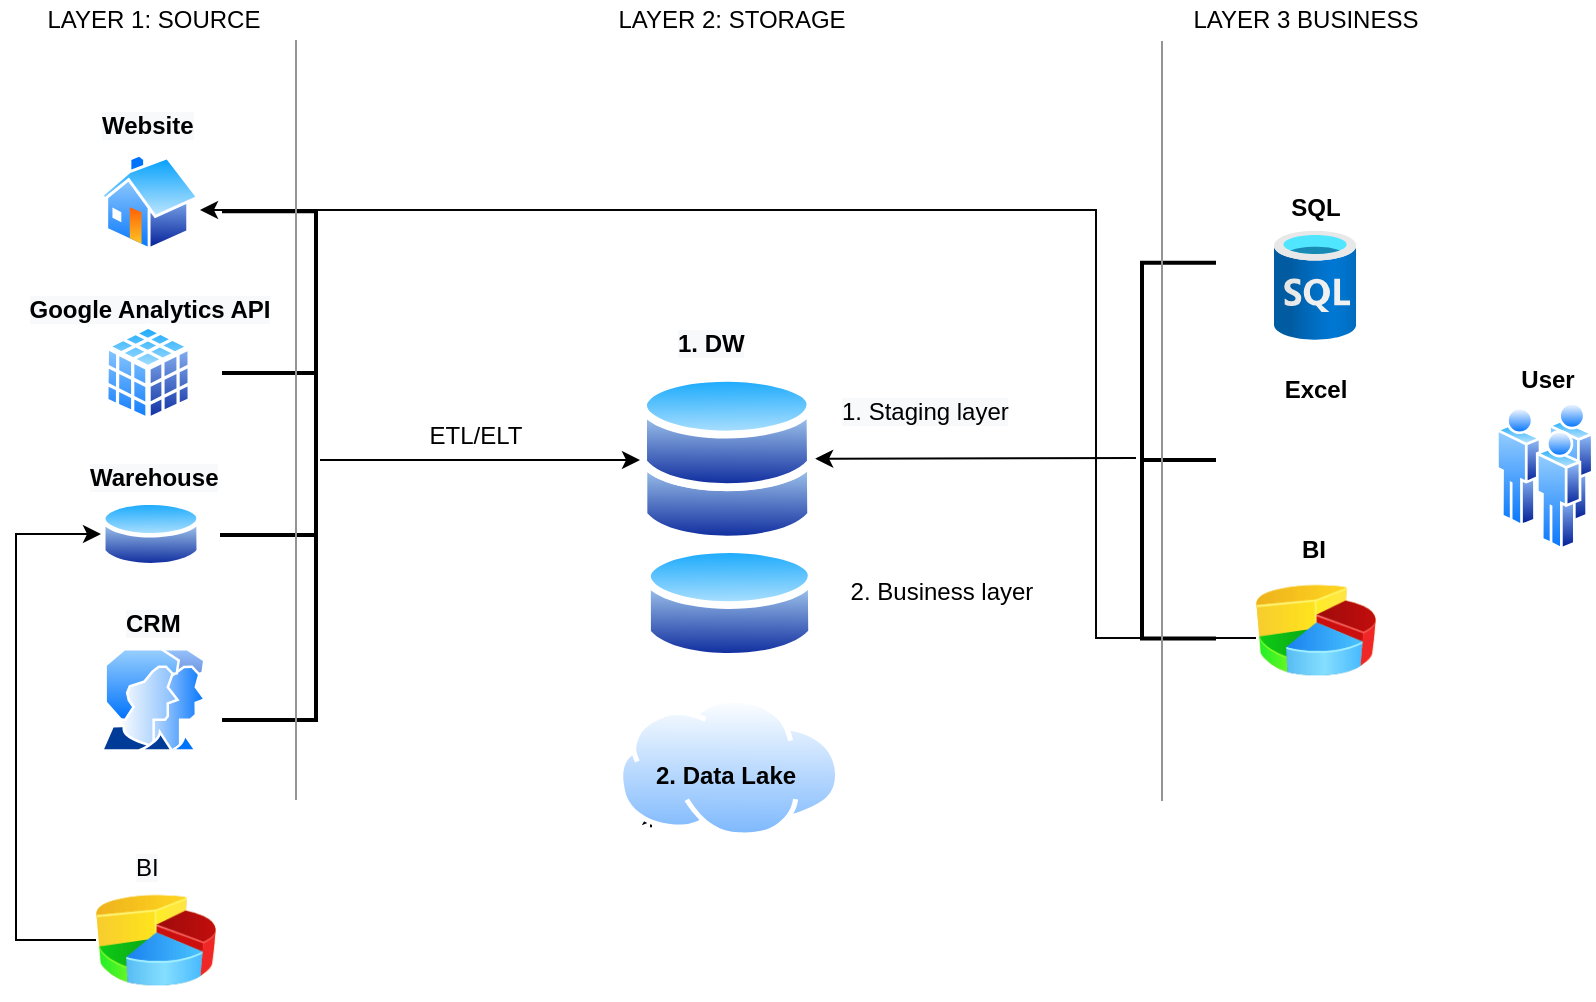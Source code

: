 <mxfile version="14.7.3" type="github"><diagram id="T8-Jqf7pBHn3u8hCZJ03" name="Page-1"><mxGraphModel dx="1477" dy="403" grid="1" gridSize="10" guides="1" tooltips="1" connect="1" arrows="1" fold="1" page="1" pageScale="1" pageWidth="850" pageHeight="1100" math="0" shadow="0"><root><mxCell id="0"/><mxCell id="1" parent="0"/><mxCell id="DD7RIirveQHF65Ys5snW-5" value="LAYER 1: SOURCE" style="text;html=1;align=center;verticalAlign=middle;whiteSpace=wrap;rounded=0;" parent="1" vertex="1"><mxGeometry x="14" y="50" width="110" height="20" as="geometry"/></mxCell><mxCell id="DD7RIirveQHF65Ys5snW-6" value="LAYER 2: STORAGE" style="text;html=1;align=center;verticalAlign=middle;whiteSpace=wrap;rounded=0;" parent="1" vertex="1"><mxGeometry x="298" y="50" width="120" height="20" as="geometry"/></mxCell><mxCell id="DD7RIirveQHF65Ys5snW-7" value="LAYER 3&amp;nbsp;BUSINESS" style="text;html=1;align=center;verticalAlign=middle;whiteSpace=wrap;rounded=0;" parent="1" vertex="1"><mxGeometry x="580" y="50" width="130" height="20" as="geometry"/></mxCell><mxCell id="DD7RIirveQHF65Ys5snW-11" value="&lt;div style=&quot;text-align: left&quot;&gt;&lt;br&gt;&lt;/div&gt;&lt;div style=&quot;text-align: left&quot;&gt;2. Business layer&lt;/div&gt;&lt;div style=&quot;text-align: left&quot;&gt;&lt;br&gt;&lt;/div&gt;" style="text;html=1;strokeColor=none;fillColor=none;align=center;verticalAlign=middle;whiteSpace=wrap;rounded=0;" parent="1" vertex="1"><mxGeometry x="413.0" y="335.5" width="100" height="20" as="geometry"/></mxCell><mxCell id="DD7RIirveQHF65Ys5snW-17" value="SQL" style="text;html=1;strokeColor=none;fillColor=none;align=center;verticalAlign=middle;whiteSpace=wrap;rounded=0;fontStyle=1" parent="1" vertex="1"><mxGeometry x="630" y="143.5" width="40" height="20" as="geometry"/></mxCell><mxCell id="DD7RIirveQHF65Ys5snW-18" value="Excel" style="text;html=1;strokeColor=none;fillColor=none;align=center;verticalAlign=middle;whiteSpace=wrap;rounded=0;fontStyle=1" parent="1" vertex="1"><mxGeometry x="630" y="234.75" width="40" height="20" as="geometry"/></mxCell><mxCell id="DD7RIirveQHF65Ys5snW-19" value="BI" style="text;html=1;strokeColor=none;fillColor=none;align=center;verticalAlign=middle;whiteSpace=wrap;rounded=0;fontStyle=1" parent="1" vertex="1"><mxGeometry x="629" y="315.25" width="40" height="20" as="geometry"/></mxCell><mxCell id="DD7RIirveQHF65Ys5snW-20" value="ETL/ELT" style="text;html=1;strokeColor=none;fillColor=none;align=center;verticalAlign=middle;whiteSpace=wrap;rounded=0;" parent="1" vertex="1"><mxGeometry x="210" y="257.5" width="40" height="21.5" as="geometry"/></mxCell><mxCell id="DD7RIirveQHF65Ys5snW-25" value="" style="aspect=fixed;perimeter=ellipsePerimeter;html=1;align=center;shadow=0;dashed=0;spacingTop=3;image;image=img/lib/active_directory/databases.svg;" parent="1" vertex="1"><mxGeometry x="311.53" y="236.21" width="88.05" height="86.29" as="geometry"/></mxCell><mxCell id="DD7RIirveQHF65Ys5snW-26" value="&lt;meta charset=&quot;utf-8&quot;&gt;&lt;span style=&quot;color: rgb(0, 0, 0); font-family: helvetica; font-size: 12px; font-style: normal; letter-spacing: normal; text-align: center; text-indent: 0px; text-transform: none; word-spacing: 0px; background-color: rgb(248, 249, 250); display: inline; float: none;&quot;&gt;1. DW&lt;/span&gt;" style="text;whiteSpace=wrap;html=1;fontStyle=1" parent="1" vertex="1"><mxGeometry x="329.03" y="207.85" width="60" height="30" as="geometry"/></mxCell><mxCell id="DD7RIirveQHF65Ys5snW-30" style="edgeStyle=orthogonalEdgeStyle;rounded=0;orthogonalLoop=1;jettySize=auto;html=1;exitX=0;exitY=1;exitDx=0;exitDy=0;entryX=0;entryY=1;entryDx=0;entryDy=0;" parent="1" target="DD7RIirveQHF65Ys5snW-29" edge="1"><mxGeometry relative="1" as="geometry"><mxPoint x="317.466" y="463.622" as="sourcePoint"/></mxGeometry></mxCell><mxCell id="DD7RIirveQHF65Ys5snW-28" value="" style="aspect=fixed;perimeter=ellipsePerimeter;html=1;align=center;shadow=0;dashed=0;spacingTop=3;image;image=img/lib/active_directory/internet_cloud.svg;" parent="1" vertex="1"><mxGeometry x="301.0" y="398.75" width="111.1" height="70" as="geometry"/></mxCell><mxCell id="DD7RIirveQHF65Ys5snW-29" value="&lt;span style=&quot;color: rgb(0, 0, 0); font-family: helvetica; font-size: 12px; font-style: normal; letter-spacing: normal; text-align: center; text-indent: 0px; text-transform: none; word-spacing: 0px; display: inline; float: none;&quot;&gt;2. Data Lake&lt;/span&gt;" style="text;whiteSpace=wrap;html=1;fillColor=none;fontStyle=1" parent="1" vertex="1"><mxGeometry x="318.1" y="423.75" width="90" height="30" as="geometry"/></mxCell><mxCell id="DD7RIirveQHF65Ys5snW-33" value="" style="aspect=fixed;perimeter=ellipsePerimeter;html=1;align=center;shadow=0;dashed=0;spacingTop=3;image;image=img/lib/active_directory/users.svg;" parent="1" vertex="1"><mxGeometry x="740" y="251" width="48.84" height="74" as="geometry"/></mxCell><mxCell id="DD7RIirveQHF65Ys5snW-34" value="" style="aspect=fixed;perimeter=ellipsePerimeter;html=1;align=center;shadow=0;dashed=0;spacingTop=3;image;image=img/lib/active_directory/database.svg;" parent="1" vertex="1"><mxGeometry x="42.5" y="298.5" width="50" height="37" as="geometry"/></mxCell><mxCell id="DD7RIirveQHF65Ys5snW-35" value="&lt;meta charset=&quot;utf-8&quot;&gt;&lt;span style=&quot;color: rgb(0, 0, 0); font-family: helvetica; font-size: 12px; font-style: normal; letter-spacing: normal; text-align: center; text-indent: 0px; text-transform: none; word-spacing: 0px; background-color: rgb(248, 249, 250); display: inline; float: none;&quot;&gt;Website&lt;/span&gt;" style="text;whiteSpace=wrap;html=1;fontStyle=1" parent="1" vertex="1"><mxGeometry x="41" y="99" width="70" height="30" as="geometry"/></mxCell><mxCell id="DD7RIirveQHF65Ys5snW-36" value="&lt;span style=&quot;color: rgb(0, 0, 0); font-family: helvetica; font-size: 12px; font-style: normal; letter-spacing: normal; text-indent: 0px; text-transform: none; word-spacing: 0px; background-color: rgb(248, 249, 250); display: inline; float: none;&quot;&gt;Google Analytics API&lt;/span&gt;" style="text;whiteSpace=wrap;html=1;align=center;fontStyle=1" parent="1" vertex="1"><mxGeometry x="4" y="191" width="126" height="30" as="geometry"/></mxCell><mxCell id="DD7RIirveQHF65Ys5snW-37" value="" style="aspect=fixed;perimeter=ellipsePerimeter;html=1;align=center;shadow=0;dashed=0;spacingTop=3;image;image=img/lib/active_directory/database_cube.svg;" parent="1" vertex="1"><mxGeometry x="43.5" y="211.5" width="45" height="50" as="geometry"/></mxCell><mxCell id="DD7RIirveQHF65Ys5snW-38" value="&lt;meta charset=&quot;utf-8&quot;&gt;&lt;span style=&quot;color: rgb(0, 0, 0); font-family: helvetica; font-size: 12px; font-style: normal; letter-spacing: normal; text-align: center; text-indent: 0px; text-transform: none; word-spacing: 0px; background-color: rgb(248, 249, 250); display: inline; float: none;&quot;&gt;Warehouse&lt;/span&gt;" style="text;whiteSpace=wrap;html=1;fontStyle=1" parent="1" vertex="1"><mxGeometry x="35" y="274.5" width="90" height="30" as="geometry"/></mxCell><mxCell id="DD7RIirveQHF65Ys5snW-40" value="" style="aspect=fixed;perimeter=ellipsePerimeter;html=1;align=center;shadow=0;dashed=0;spacingTop=3;image;image=img/lib/active_directory/home.svg;" parent="1" vertex="1"><mxGeometry x="42" y="126.75" width="50" height="48.5" as="geometry"/></mxCell><mxCell id="DD7RIirveQHF65Ys5snW-41" value="" style="aspect=fixed;perimeter=ellipsePerimeter;html=1;align=center;shadow=0;dashed=0;spacingTop=3;image;image=img/lib/active_directory/user_accounts.svg;" parent="1" vertex="1"><mxGeometry x="42" y="374" width="53.5" height="51.9" as="geometry"/></mxCell><mxCell id="DD7RIirveQHF65Ys5snW-42" value="&lt;meta charset=&quot;utf-8&quot;&gt;&lt;span style=&quot;color: rgb(0, 0, 0); font-family: helvetica; font-size: 12px; font-style: normal; letter-spacing: normal; text-align: center; text-indent: 0px; text-transform: none; word-spacing: 0px; background-color: rgb(248, 249, 250); display: inline; float: none;&quot;&gt;CRM&lt;/span&gt;" style="text;whiteSpace=wrap;html=1;fontStyle=1" parent="1" vertex="1"><mxGeometry x="53" y="348" width="50" height="30" as="geometry"/></mxCell><mxCell id="DD7RIirveQHF65Ys5snW-76" value="" style="edgeStyle=elbowEdgeStyle;rounded=0;orthogonalLoop=1;jettySize=auto;elbow=vertical;html=1;entryX=0;entryY=0.5;entryDx=0;entryDy=0;" parent="1" source="DD7RIirveQHF65Ys5snW-43" target="DD7RIirveQHF65Ys5snW-34" edge="1"><mxGeometry relative="1" as="geometry"><mxPoint x="10" y="320" as="targetPoint"/><Array as="points"><mxPoint y="440"/><mxPoint y="434"/></Array></mxGeometry></mxCell><mxCell id="DD7RIirveQHF65Ys5snW-43" value="" style="image;html=1;image=img/lib/clip_art/finance/Pie_Chart_128x128.png" parent="1" vertex="1"><mxGeometry x="40" y="490" width="60" height="60" as="geometry"/></mxCell><mxCell id="DD7RIirveQHF65Ys5snW-45" value="&lt;span style=&quot;color: rgb(0 , 0 , 0) ; font-family: &amp;#34;helvetica&amp;#34; ; font-size: 12px ; font-style: normal ; font-weight: 400 ; letter-spacing: normal ; text-align: center ; text-indent: 0px ; text-transform: none ; word-spacing: 0px ; background-color: rgb(248 , 249 , 250) ; display: inline ; float: none&quot;&gt;BI&lt;/span&gt;" style="text;whiteSpace=wrap;html=1;" parent="1" vertex="1"><mxGeometry x="58" y="470" width="50" height="30" as="geometry"/></mxCell><mxCell id="DD7RIirveQHF65Ys5snW-80" value="" style="aspect=fixed;html=1;points=[];align=center;image;fontSize=12;image=img/lib/azure2/databases/SQL_Database.svg;" parent="1" vertex="1"><mxGeometry x="629" y="165.25" width="41.06" height="54.75" as="geometry"/></mxCell><mxCell id="PDqVTMFeYOMe1el3Zy6g-21" value="" style="edgeStyle=orthogonalEdgeStyle;rounded=0;orthogonalLoop=1;jettySize=auto;html=1;strokeColor=#050505;fillColor=#121212;entryX=1;entryY=0.5;entryDx=0;entryDy=0;" parent="1" edge="1"><mxGeometry relative="1" as="geometry"><mxPoint x="620" y="369" as="sourcePoint"/><mxPoint x="92" y="155" as="targetPoint"/><Array as="points"><mxPoint x="540" y="369"/><mxPoint x="540" y="155"/></Array></mxGeometry></mxCell><mxCell id="3ZgOCCI2iw3TcnXYW7eh-1" value="" style="image;html=1;image=img/lib/clip_art/finance/Pie_Chart_128x128.png" parent="1" vertex="1"><mxGeometry x="620" y="335" width="60" height="60" as="geometry"/></mxCell><mxCell id="3ZgOCCI2iw3TcnXYW7eh-2" value="" style="shape=image;html=1;verticalAlign=top;verticalLabelPosition=bottom;labelBackgroundColor=#ffffff;imageAspect=0;aspect=fixed;image=https://cdn4.iconfinder.com/data/icons/social-media-logos-6/512/79-excel-128.png" parent="1" vertex="1"><mxGeometry x="626" y="256" width="47" height="47" as="geometry"/></mxCell><mxCell id="3ZgOCCI2iw3TcnXYW7eh-4" value="" style="endArrow=classic;html=1;" parent="1" edge="1"><mxGeometry width="50" height="50" relative="1" as="geometry"><mxPoint x="152" y="280" as="sourcePoint"/><mxPoint x="312" y="280" as="targetPoint"/></mxGeometry></mxCell><mxCell id="PDqVTMFeYOMe1el3Zy6g-1" value="" style="strokeWidth=2;html=1;shape=mxgraph.flowchart.annotation_1;align=left;pointerEvents=1;direction=west;" parent="1" vertex="1"><mxGeometry x="103" y="155.65" width="47" height="254.35" as="geometry"/></mxCell><mxCell id="PDqVTMFeYOMe1el3Zy6g-4" value="" style="line;strokeWidth=2;html=1;" parent="1" vertex="1"><mxGeometry x="103" y="230" width="47" height="13" as="geometry"/></mxCell><mxCell id="PDqVTMFeYOMe1el3Zy6g-6" value="" style="line;strokeWidth=2;html=1;" parent="1" vertex="1"><mxGeometry x="102" y="312.5" width="47" height="10" as="geometry"/></mxCell><mxCell id="PDqVTMFeYOMe1el3Zy6g-11" value="" style="endArrow=classic;html=1;" parent="1" target="DD7RIirveQHF65Ys5snW-25" edge="1"><mxGeometry width="50" height="50" relative="1" as="geometry"><mxPoint x="560" y="279" as="sourcePoint"/><mxPoint x="514.57" y="278.86" as="targetPoint"/></mxGeometry></mxCell><mxCell id="PDqVTMFeYOMe1el3Zy6g-12" value="" style="aspect=fixed;perimeter=ellipsePerimeter;html=1;align=center;shadow=0;dashed=0;spacingTop=3;image;image=img/lib/active_directory/database.svg;" parent="1" vertex="1"><mxGeometry x="313.53" y="319.5" width="86.47" height="63.99" as="geometry"/></mxCell><mxCell id="PDqVTMFeYOMe1el3Zy6g-14" value="&lt;meta charset=&quot;utf-8&quot;&gt;&lt;div style=&quot;color: rgb(0, 0, 0); font-family: helvetica; font-size: 12px; font-style: normal; font-weight: 400; letter-spacing: normal; text-indent: 0px; text-transform: none; word-spacing: 0px; background-color: rgb(248, 249, 250); text-align: left;&quot;&gt;&lt;span&gt;1. Staging layer&lt;/span&gt;&lt;/div&gt;&lt;br class=&quot;Apple-interchange-newline&quot;&gt;" style="text;whiteSpace=wrap;html=1;" parent="1" vertex="1"><mxGeometry x="411.1" y="241.5" width="110" height="40" as="geometry"/></mxCell><mxCell id="PDqVTMFeYOMe1el3Zy6g-15" value="" style="strokeWidth=2;html=1;shape=mxgraph.flowchart.annotation_1;align=left;pointerEvents=1;direction=east;" parent="1" vertex="1"><mxGeometry x="563" y="181.43" width="37" height="187.82" as="geometry"/></mxCell><mxCell id="PDqVTMFeYOMe1el3Zy6g-16" value="" style="line;strokeWidth=2;html=1;" parent="1" vertex="1"><mxGeometry x="562" y="273.5" width="38" height="13" as="geometry"/></mxCell><mxCell id="PDqVTMFeYOMe1el3Zy6g-17" value="" style="endArrow=none;html=1;strokeColor=#949494;fillColor=#B8B8B8;" parent="1" edge="1"><mxGeometry width="50" height="50" relative="1" as="geometry"><mxPoint x="140" y="450" as="sourcePoint"/><mxPoint x="140" y="70" as="targetPoint"/></mxGeometry></mxCell><mxCell id="PDqVTMFeYOMe1el3Zy6g-19" value="" style="endArrow=none;html=1;strokeColor=#949494;fillColor=#B8B8B8;" parent="1" edge="1"><mxGeometry width="50" height="50" relative="1" as="geometry"><mxPoint x="573" y="450.5" as="sourcePoint"/><mxPoint x="573" y="70.5" as="targetPoint"/></mxGeometry></mxCell><mxCell id="PDqVTMFeYOMe1el3Zy6g-20" value="User" style="text;html=1;strokeColor=none;fillColor=none;align=center;verticalAlign=middle;whiteSpace=wrap;rounded=0;fontStyle=1" parent="1" vertex="1"><mxGeometry x="745.84" y="230" width="40" height="20" as="geometry"/></mxCell></root></mxGraphModel></diagram></mxfile>